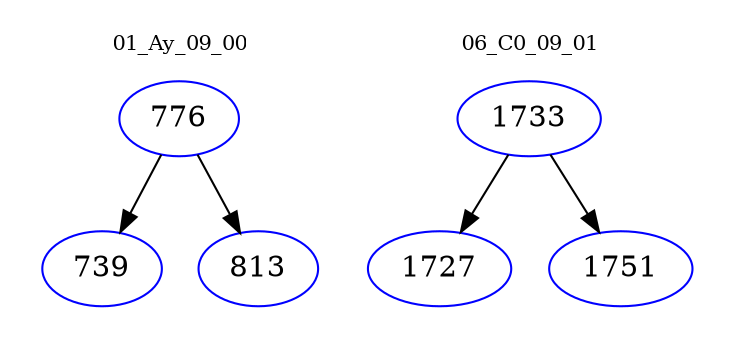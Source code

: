 digraph{
subgraph cluster_0 {
color = white
label = "01_Ay_09_00";
fontsize=10;
T0_776 [label="776", color="blue"]
T0_776 -> T0_739 [color="black"]
T0_739 [label="739", color="blue"]
T0_776 -> T0_813 [color="black"]
T0_813 [label="813", color="blue"]
}
subgraph cluster_1 {
color = white
label = "06_C0_09_01";
fontsize=10;
T1_1733 [label="1733", color="blue"]
T1_1733 -> T1_1727 [color="black"]
T1_1727 [label="1727", color="blue"]
T1_1733 -> T1_1751 [color="black"]
T1_1751 [label="1751", color="blue"]
}
}
